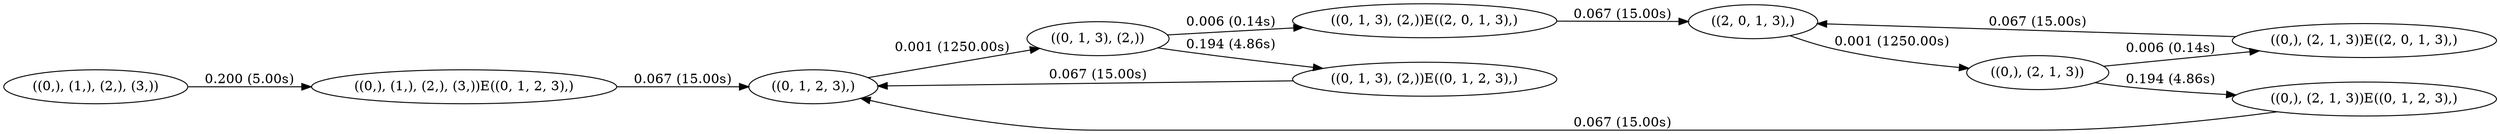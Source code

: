 digraph markov_chain { 
rankdir=LR;
"((0,), (1,), (2,), (3,))" -> "((0,), (1,), (2,), (3,))E((0, 1, 2, 3),)" [ label = "0.200 (5.00s)" ]; 
"((0,), (1,), (2,), (3,))E((0, 1, 2, 3),)" -> "((0, 1, 2, 3),)" [label = "0.067 (15.00s)" ]; 
"((0, 1, 2, 3),)" -> "((0, 1, 3), (2,))" [ label = "0.001 (1250.00s)" ]; 
"((0, 1, 3), (2,))" -> "((0, 1, 3), (2,))E((0, 1, 2, 3),)" [ label = "0.194 (4.86s)" ]; 
"((0, 1, 3), (2,))E((0, 1, 2, 3),)" -> "((0, 1, 2, 3),)" [label = "0.067 (15.00s)" ]; 
"((0, 1, 3), (2,))" -> "((0, 1, 3), (2,))E((2, 0, 1, 3),)" [ label = "0.006 (0.14s)" ]; 
"((0, 1, 3), (2,))E((2, 0, 1, 3),)" -> "((2, 0, 1, 3),)" [label = "0.067 (15.00s)" ]; 
"((2, 0, 1, 3),)" -> "((0,), (2, 1, 3))" [ label = "0.001 (1250.00s)" ]; 
"((0,), (2, 1, 3))" -> "((0,), (2, 1, 3))E((0, 1, 2, 3),)" [ label = "0.194 (4.86s)" ]; 
"((0,), (2, 1, 3))E((0, 1, 2, 3),)" -> "((0, 1, 2, 3),)" [label = "0.067 (15.00s)" ]; 
"((0,), (2, 1, 3))" -> "((0,), (2, 1, 3))E((2, 0, 1, 3),)" [ label = "0.006 (0.14s)" ]; 
"((0,), (2, 1, 3))E((2, 0, 1, 3),)" -> "((2, 0, 1, 3),)" [label = "0.067 (15.00s)" ]; 
}
